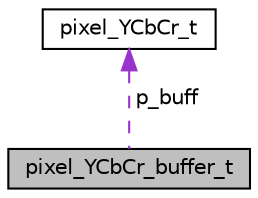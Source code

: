 digraph "pixel_YCbCr_buffer_t"
{
 // LATEX_PDF_SIZE
  edge [fontname="Helvetica",fontsize="10",labelfontname="Helvetica",labelfontsize="10"];
  node [fontname="Helvetica",fontsize="10",shape=record];
  Node1 [label="pixel_YCbCr_buffer_t",height=0.2,width=0.4,color="black", fillcolor="grey75", style="filled", fontcolor="black",tooltip=" "];
  Node2 -> Node1 [dir="back",color="darkorchid3",fontsize="10",style="dashed",label=" p_buff" ,fontname="Helvetica"];
  Node2 [label="pixel_YCbCr_t",height=0.2,width=0.4,color="black", fillcolor="white", style="filled",URL="$structpixel___y_cb_cr__t.html",tooltip=" "];
}
